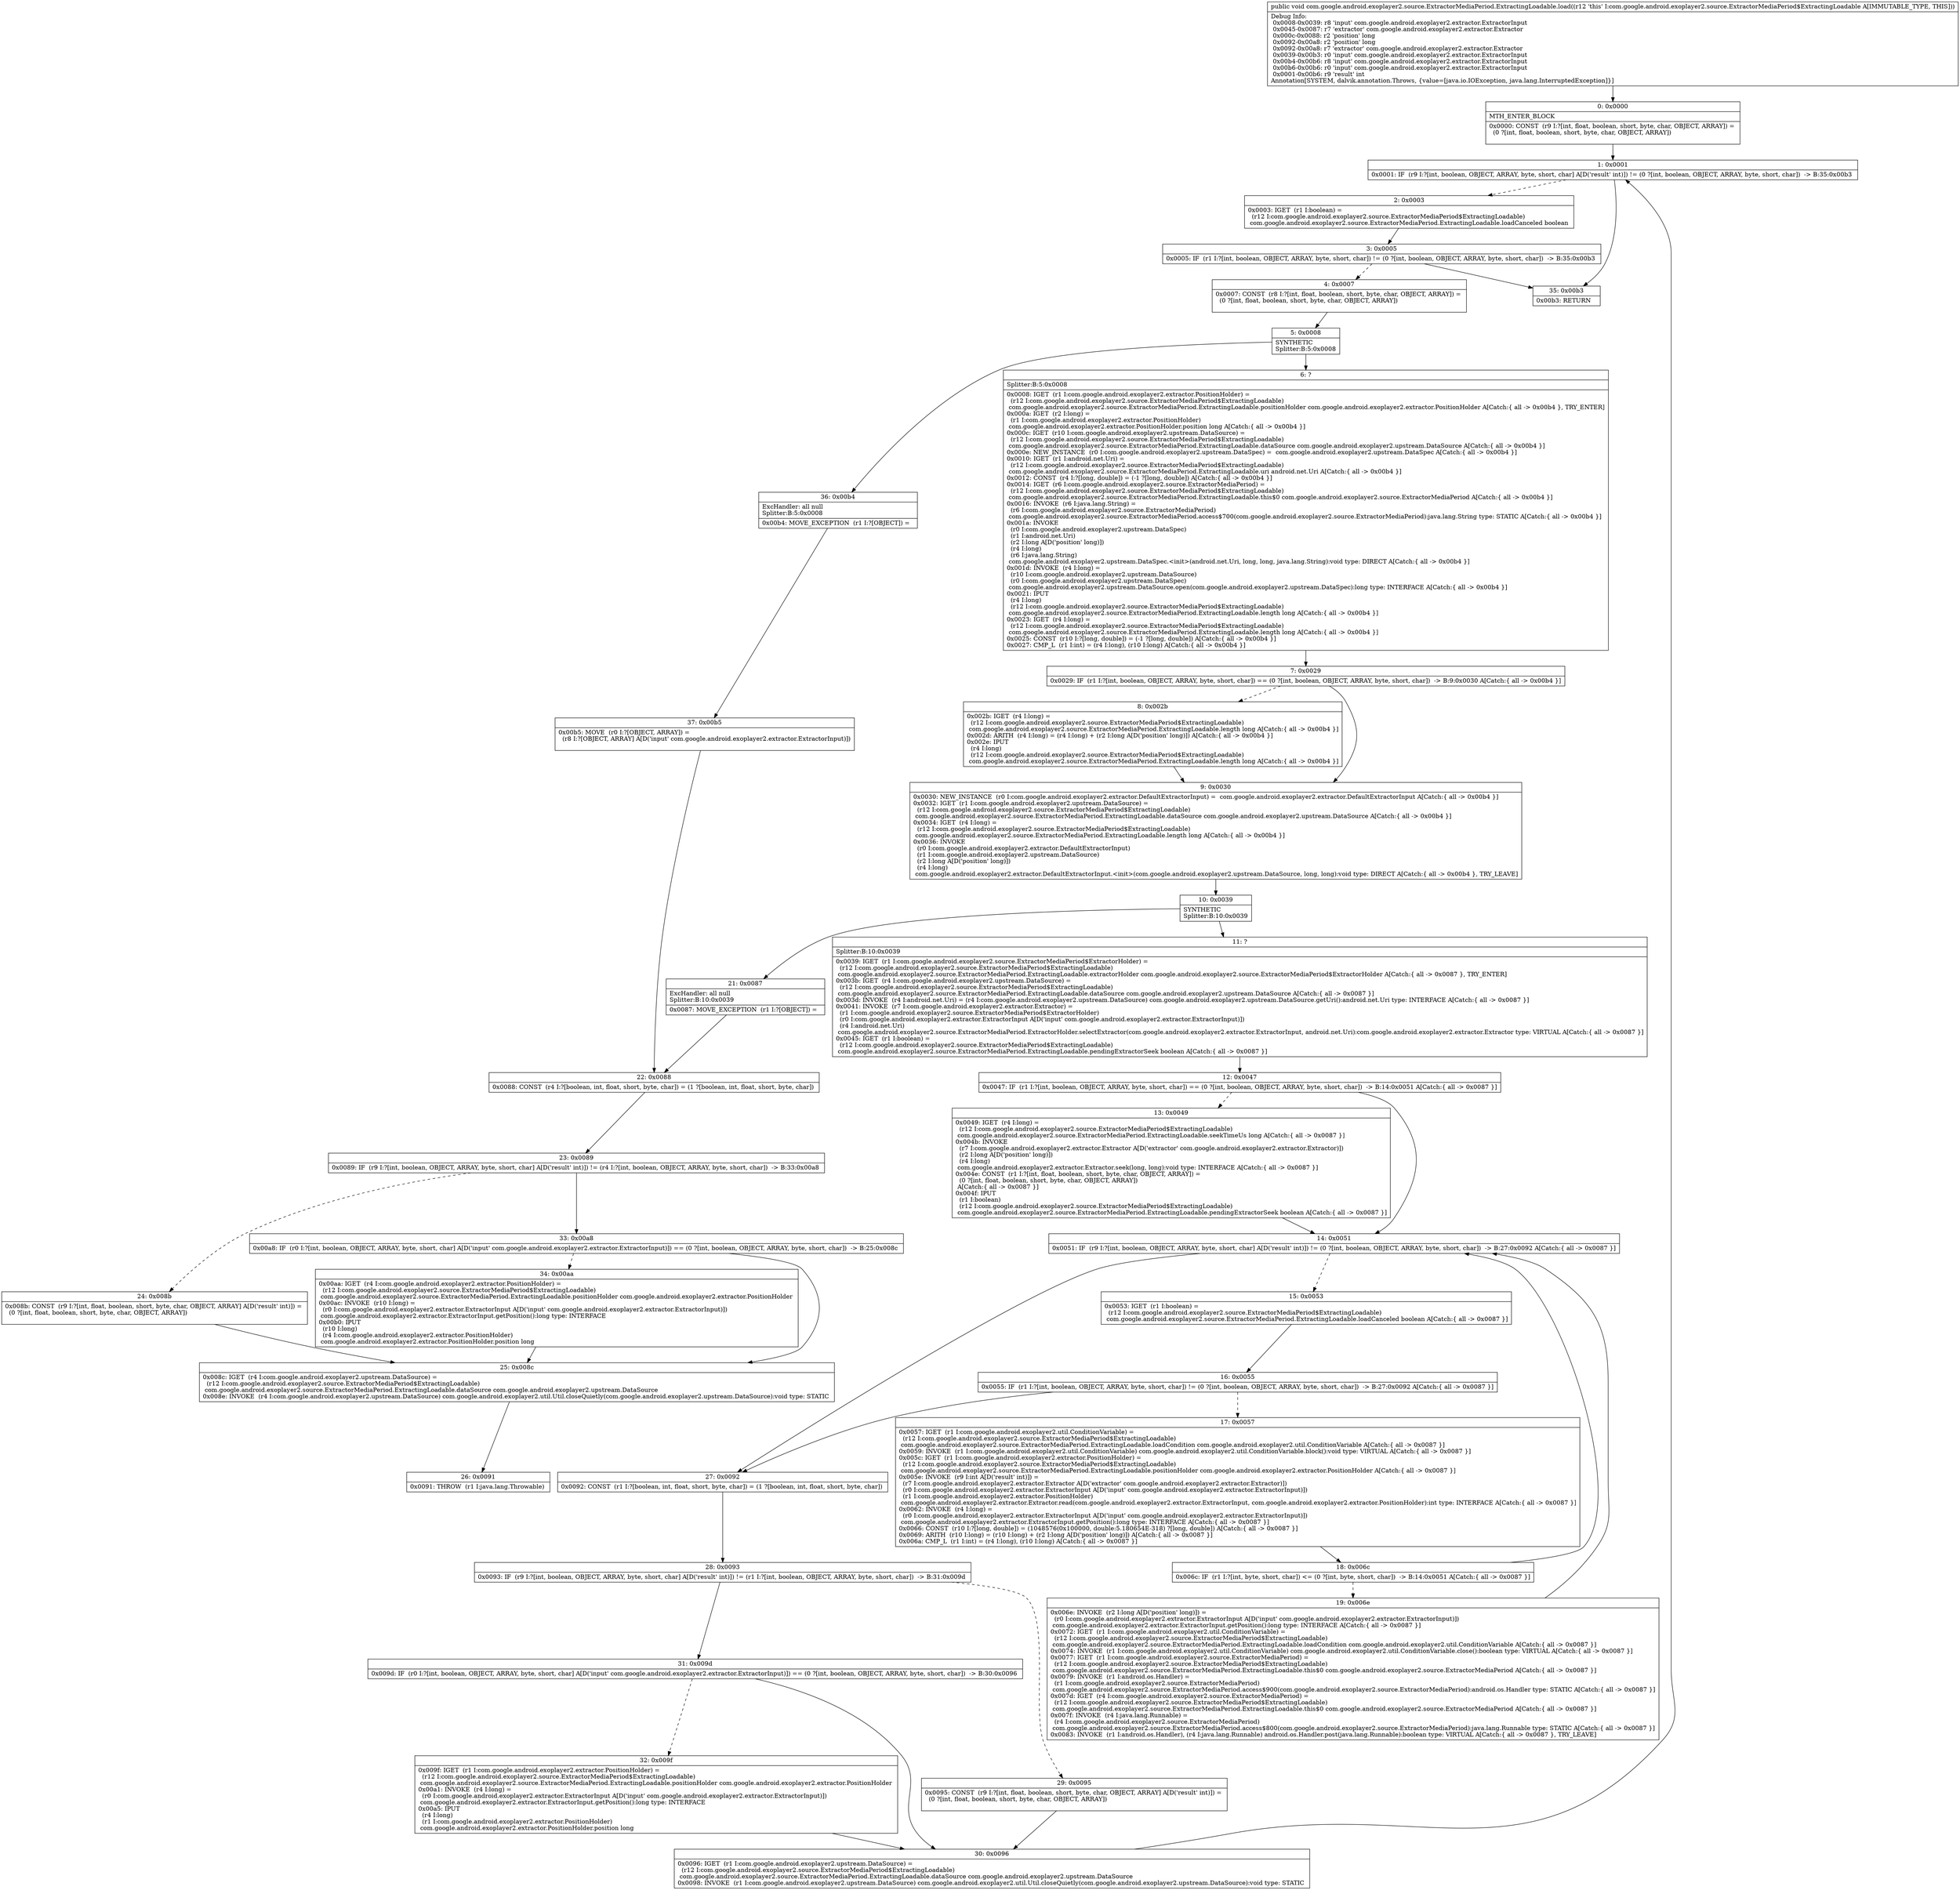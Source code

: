 digraph "CFG forcom.google.android.exoplayer2.source.ExtractorMediaPeriod.ExtractingLoadable.load()V" {
Node_0 [shape=record,label="{0\:\ 0x0000|MTH_ENTER_BLOCK\l|0x0000: CONST  (r9 I:?[int, float, boolean, short, byte, char, OBJECT, ARRAY]) = \l  (0 ?[int, float, boolean, short, byte, char, OBJECT, ARRAY])\l \l}"];
Node_1 [shape=record,label="{1\:\ 0x0001|0x0001: IF  (r9 I:?[int, boolean, OBJECT, ARRAY, byte, short, char] A[D('result' int)]) != (0 ?[int, boolean, OBJECT, ARRAY, byte, short, char])  \-\> B:35:0x00b3 \l}"];
Node_2 [shape=record,label="{2\:\ 0x0003|0x0003: IGET  (r1 I:boolean) = \l  (r12 I:com.google.android.exoplayer2.source.ExtractorMediaPeriod$ExtractingLoadable)\l com.google.android.exoplayer2.source.ExtractorMediaPeriod.ExtractingLoadable.loadCanceled boolean \l}"];
Node_3 [shape=record,label="{3\:\ 0x0005|0x0005: IF  (r1 I:?[int, boolean, OBJECT, ARRAY, byte, short, char]) != (0 ?[int, boolean, OBJECT, ARRAY, byte, short, char])  \-\> B:35:0x00b3 \l}"];
Node_4 [shape=record,label="{4\:\ 0x0007|0x0007: CONST  (r8 I:?[int, float, boolean, short, byte, char, OBJECT, ARRAY]) = \l  (0 ?[int, float, boolean, short, byte, char, OBJECT, ARRAY])\l \l}"];
Node_5 [shape=record,label="{5\:\ 0x0008|SYNTHETIC\lSplitter:B:5:0x0008\l}"];
Node_6 [shape=record,label="{6\:\ ?|Splitter:B:5:0x0008\l|0x0008: IGET  (r1 I:com.google.android.exoplayer2.extractor.PositionHolder) = \l  (r12 I:com.google.android.exoplayer2.source.ExtractorMediaPeriod$ExtractingLoadable)\l com.google.android.exoplayer2.source.ExtractorMediaPeriod.ExtractingLoadable.positionHolder com.google.android.exoplayer2.extractor.PositionHolder A[Catch:\{ all \-\> 0x00b4 \}, TRY_ENTER]\l0x000a: IGET  (r2 I:long) = \l  (r1 I:com.google.android.exoplayer2.extractor.PositionHolder)\l com.google.android.exoplayer2.extractor.PositionHolder.position long A[Catch:\{ all \-\> 0x00b4 \}]\l0x000c: IGET  (r10 I:com.google.android.exoplayer2.upstream.DataSource) = \l  (r12 I:com.google.android.exoplayer2.source.ExtractorMediaPeriod$ExtractingLoadable)\l com.google.android.exoplayer2.source.ExtractorMediaPeriod.ExtractingLoadable.dataSource com.google.android.exoplayer2.upstream.DataSource A[Catch:\{ all \-\> 0x00b4 \}]\l0x000e: NEW_INSTANCE  (r0 I:com.google.android.exoplayer2.upstream.DataSpec) =  com.google.android.exoplayer2.upstream.DataSpec A[Catch:\{ all \-\> 0x00b4 \}]\l0x0010: IGET  (r1 I:android.net.Uri) = \l  (r12 I:com.google.android.exoplayer2.source.ExtractorMediaPeriod$ExtractingLoadable)\l com.google.android.exoplayer2.source.ExtractorMediaPeriod.ExtractingLoadable.uri android.net.Uri A[Catch:\{ all \-\> 0x00b4 \}]\l0x0012: CONST  (r4 I:?[long, double]) = (\-1 ?[long, double]) A[Catch:\{ all \-\> 0x00b4 \}]\l0x0014: IGET  (r6 I:com.google.android.exoplayer2.source.ExtractorMediaPeriod) = \l  (r12 I:com.google.android.exoplayer2.source.ExtractorMediaPeriod$ExtractingLoadable)\l com.google.android.exoplayer2.source.ExtractorMediaPeriod.ExtractingLoadable.this$0 com.google.android.exoplayer2.source.ExtractorMediaPeriod A[Catch:\{ all \-\> 0x00b4 \}]\l0x0016: INVOKE  (r6 I:java.lang.String) = \l  (r6 I:com.google.android.exoplayer2.source.ExtractorMediaPeriod)\l com.google.android.exoplayer2.source.ExtractorMediaPeriod.access$700(com.google.android.exoplayer2.source.ExtractorMediaPeriod):java.lang.String type: STATIC A[Catch:\{ all \-\> 0x00b4 \}]\l0x001a: INVOKE  \l  (r0 I:com.google.android.exoplayer2.upstream.DataSpec)\l  (r1 I:android.net.Uri)\l  (r2 I:long A[D('position' long)])\l  (r4 I:long)\l  (r6 I:java.lang.String)\l com.google.android.exoplayer2.upstream.DataSpec.\<init\>(android.net.Uri, long, long, java.lang.String):void type: DIRECT A[Catch:\{ all \-\> 0x00b4 \}]\l0x001d: INVOKE  (r4 I:long) = \l  (r10 I:com.google.android.exoplayer2.upstream.DataSource)\l  (r0 I:com.google.android.exoplayer2.upstream.DataSpec)\l com.google.android.exoplayer2.upstream.DataSource.open(com.google.android.exoplayer2.upstream.DataSpec):long type: INTERFACE A[Catch:\{ all \-\> 0x00b4 \}]\l0x0021: IPUT  \l  (r4 I:long)\l  (r12 I:com.google.android.exoplayer2.source.ExtractorMediaPeriod$ExtractingLoadable)\l com.google.android.exoplayer2.source.ExtractorMediaPeriod.ExtractingLoadable.length long A[Catch:\{ all \-\> 0x00b4 \}]\l0x0023: IGET  (r4 I:long) = \l  (r12 I:com.google.android.exoplayer2.source.ExtractorMediaPeriod$ExtractingLoadable)\l com.google.android.exoplayer2.source.ExtractorMediaPeriod.ExtractingLoadable.length long A[Catch:\{ all \-\> 0x00b4 \}]\l0x0025: CONST  (r10 I:?[long, double]) = (\-1 ?[long, double]) A[Catch:\{ all \-\> 0x00b4 \}]\l0x0027: CMP_L  (r1 I:int) = (r4 I:long), (r10 I:long) A[Catch:\{ all \-\> 0x00b4 \}]\l}"];
Node_7 [shape=record,label="{7\:\ 0x0029|0x0029: IF  (r1 I:?[int, boolean, OBJECT, ARRAY, byte, short, char]) == (0 ?[int, boolean, OBJECT, ARRAY, byte, short, char])  \-\> B:9:0x0030 A[Catch:\{ all \-\> 0x00b4 \}]\l}"];
Node_8 [shape=record,label="{8\:\ 0x002b|0x002b: IGET  (r4 I:long) = \l  (r12 I:com.google.android.exoplayer2.source.ExtractorMediaPeriod$ExtractingLoadable)\l com.google.android.exoplayer2.source.ExtractorMediaPeriod.ExtractingLoadable.length long A[Catch:\{ all \-\> 0x00b4 \}]\l0x002d: ARITH  (r4 I:long) = (r4 I:long) + (r2 I:long A[D('position' long)]) A[Catch:\{ all \-\> 0x00b4 \}]\l0x002e: IPUT  \l  (r4 I:long)\l  (r12 I:com.google.android.exoplayer2.source.ExtractorMediaPeriod$ExtractingLoadable)\l com.google.android.exoplayer2.source.ExtractorMediaPeriod.ExtractingLoadable.length long A[Catch:\{ all \-\> 0x00b4 \}]\l}"];
Node_9 [shape=record,label="{9\:\ 0x0030|0x0030: NEW_INSTANCE  (r0 I:com.google.android.exoplayer2.extractor.DefaultExtractorInput) =  com.google.android.exoplayer2.extractor.DefaultExtractorInput A[Catch:\{ all \-\> 0x00b4 \}]\l0x0032: IGET  (r1 I:com.google.android.exoplayer2.upstream.DataSource) = \l  (r12 I:com.google.android.exoplayer2.source.ExtractorMediaPeriod$ExtractingLoadable)\l com.google.android.exoplayer2.source.ExtractorMediaPeriod.ExtractingLoadable.dataSource com.google.android.exoplayer2.upstream.DataSource A[Catch:\{ all \-\> 0x00b4 \}]\l0x0034: IGET  (r4 I:long) = \l  (r12 I:com.google.android.exoplayer2.source.ExtractorMediaPeriod$ExtractingLoadable)\l com.google.android.exoplayer2.source.ExtractorMediaPeriod.ExtractingLoadable.length long A[Catch:\{ all \-\> 0x00b4 \}]\l0x0036: INVOKE  \l  (r0 I:com.google.android.exoplayer2.extractor.DefaultExtractorInput)\l  (r1 I:com.google.android.exoplayer2.upstream.DataSource)\l  (r2 I:long A[D('position' long)])\l  (r4 I:long)\l com.google.android.exoplayer2.extractor.DefaultExtractorInput.\<init\>(com.google.android.exoplayer2.upstream.DataSource, long, long):void type: DIRECT A[Catch:\{ all \-\> 0x00b4 \}, TRY_LEAVE]\l}"];
Node_10 [shape=record,label="{10\:\ 0x0039|SYNTHETIC\lSplitter:B:10:0x0039\l}"];
Node_11 [shape=record,label="{11\:\ ?|Splitter:B:10:0x0039\l|0x0039: IGET  (r1 I:com.google.android.exoplayer2.source.ExtractorMediaPeriod$ExtractorHolder) = \l  (r12 I:com.google.android.exoplayer2.source.ExtractorMediaPeriod$ExtractingLoadable)\l com.google.android.exoplayer2.source.ExtractorMediaPeriod.ExtractingLoadable.extractorHolder com.google.android.exoplayer2.source.ExtractorMediaPeriod$ExtractorHolder A[Catch:\{ all \-\> 0x0087 \}, TRY_ENTER]\l0x003b: IGET  (r4 I:com.google.android.exoplayer2.upstream.DataSource) = \l  (r12 I:com.google.android.exoplayer2.source.ExtractorMediaPeriod$ExtractingLoadable)\l com.google.android.exoplayer2.source.ExtractorMediaPeriod.ExtractingLoadable.dataSource com.google.android.exoplayer2.upstream.DataSource A[Catch:\{ all \-\> 0x0087 \}]\l0x003d: INVOKE  (r4 I:android.net.Uri) = (r4 I:com.google.android.exoplayer2.upstream.DataSource) com.google.android.exoplayer2.upstream.DataSource.getUri():android.net.Uri type: INTERFACE A[Catch:\{ all \-\> 0x0087 \}]\l0x0041: INVOKE  (r7 I:com.google.android.exoplayer2.extractor.Extractor) = \l  (r1 I:com.google.android.exoplayer2.source.ExtractorMediaPeriod$ExtractorHolder)\l  (r0 I:com.google.android.exoplayer2.extractor.ExtractorInput A[D('input' com.google.android.exoplayer2.extractor.ExtractorInput)])\l  (r4 I:android.net.Uri)\l com.google.android.exoplayer2.source.ExtractorMediaPeriod.ExtractorHolder.selectExtractor(com.google.android.exoplayer2.extractor.ExtractorInput, android.net.Uri):com.google.android.exoplayer2.extractor.Extractor type: VIRTUAL A[Catch:\{ all \-\> 0x0087 \}]\l0x0045: IGET  (r1 I:boolean) = \l  (r12 I:com.google.android.exoplayer2.source.ExtractorMediaPeriod$ExtractingLoadable)\l com.google.android.exoplayer2.source.ExtractorMediaPeriod.ExtractingLoadable.pendingExtractorSeek boolean A[Catch:\{ all \-\> 0x0087 \}]\l}"];
Node_12 [shape=record,label="{12\:\ 0x0047|0x0047: IF  (r1 I:?[int, boolean, OBJECT, ARRAY, byte, short, char]) == (0 ?[int, boolean, OBJECT, ARRAY, byte, short, char])  \-\> B:14:0x0051 A[Catch:\{ all \-\> 0x0087 \}]\l}"];
Node_13 [shape=record,label="{13\:\ 0x0049|0x0049: IGET  (r4 I:long) = \l  (r12 I:com.google.android.exoplayer2.source.ExtractorMediaPeriod$ExtractingLoadable)\l com.google.android.exoplayer2.source.ExtractorMediaPeriod.ExtractingLoadable.seekTimeUs long A[Catch:\{ all \-\> 0x0087 \}]\l0x004b: INVOKE  \l  (r7 I:com.google.android.exoplayer2.extractor.Extractor A[D('extractor' com.google.android.exoplayer2.extractor.Extractor)])\l  (r2 I:long A[D('position' long)])\l  (r4 I:long)\l com.google.android.exoplayer2.extractor.Extractor.seek(long, long):void type: INTERFACE A[Catch:\{ all \-\> 0x0087 \}]\l0x004e: CONST  (r1 I:?[int, float, boolean, short, byte, char, OBJECT, ARRAY]) = \l  (0 ?[int, float, boolean, short, byte, char, OBJECT, ARRAY])\l A[Catch:\{ all \-\> 0x0087 \}]\l0x004f: IPUT  \l  (r1 I:boolean)\l  (r12 I:com.google.android.exoplayer2.source.ExtractorMediaPeriod$ExtractingLoadable)\l com.google.android.exoplayer2.source.ExtractorMediaPeriod.ExtractingLoadable.pendingExtractorSeek boolean A[Catch:\{ all \-\> 0x0087 \}]\l}"];
Node_14 [shape=record,label="{14\:\ 0x0051|0x0051: IF  (r9 I:?[int, boolean, OBJECT, ARRAY, byte, short, char] A[D('result' int)]) != (0 ?[int, boolean, OBJECT, ARRAY, byte, short, char])  \-\> B:27:0x0092 A[Catch:\{ all \-\> 0x0087 \}]\l}"];
Node_15 [shape=record,label="{15\:\ 0x0053|0x0053: IGET  (r1 I:boolean) = \l  (r12 I:com.google.android.exoplayer2.source.ExtractorMediaPeriod$ExtractingLoadable)\l com.google.android.exoplayer2.source.ExtractorMediaPeriod.ExtractingLoadable.loadCanceled boolean A[Catch:\{ all \-\> 0x0087 \}]\l}"];
Node_16 [shape=record,label="{16\:\ 0x0055|0x0055: IF  (r1 I:?[int, boolean, OBJECT, ARRAY, byte, short, char]) != (0 ?[int, boolean, OBJECT, ARRAY, byte, short, char])  \-\> B:27:0x0092 A[Catch:\{ all \-\> 0x0087 \}]\l}"];
Node_17 [shape=record,label="{17\:\ 0x0057|0x0057: IGET  (r1 I:com.google.android.exoplayer2.util.ConditionVariable) = \l  (r12 I:com.google.android.exoplayer2.source.ExtractorMediaPeriod$ExtractingLoadable)\l com.google.android.exoplayer2.source.ExtractorMediaPeriod.ExtractingLoadable.loadCondition com.google.android.exoplayer2.util.ConditionVariable A[Catch:\{ all \-\> 0x0087 \}]\l0x0059: INVOKE  (r1 I:com.google.android.exoplayer2.util.ConditionVariable) com.google.android.exoplayer2.util.ConditionVariable.block():void type: VIRTUAL A[Catch:\{ all \-\> 0x0087 \}]\l0x005c: IGET  (r1 I:com.google.android.exoplayer2.extractor.PositionHolder) = \l  (r12 I:com.google.android.exoplayer2.source.ExtractorMediaPeriod$ExtractingLoadable)\l com.google.android.exoplayer2.source.ExtractorMediaPeriod.ExtractingLoadable.positionHolder com.google.android.exoplayer2.extractor.PositionHolder A[Catch:\{ all \-\> 0x0087 \}]\l0x005e: INVOKE  (r9 I:int A[D('result' int)]) = \l  (r7 I:com.google.android.exoplayer2.extractor.Extractor A[D('extractor' com.google.android.exoplayer2.extractor.Extractor)])\l  (r0 I:com.google.android.exoplayer2.extractor.ExtractorInput A[D('input' com.google.android.exoplayer2.extractor.ExtractorInput)])\l  (r1 I:com.google.android.exoplayer2.extractor.PositionHolder)\l com.google.android.exoplayer2.extractor.Extractor.read(com.google.android.exoplayer2.extractor.ExtractorInput, com.google.android.exoplayer2.extractor.PositionHolder):int type: INTERFACE A[Catch:\{ all \-\> 0x0087 \}]\l0x0062: INVOKE  (r4 I:long) = \l  (r0 I:com.google.android.exoplayer2.extractor.ExtractorInput A[D('input' com.google.android.exoplayer2.extractor.ExtractorInput)])\l com.google.android.exoplayer2.extractor.ExtractorInput.getPosition():long type: INTERFACE A[Catch:\{ all \-\> 0x0087 \}]\l0x0066: CONST  (r10 I:?[long, double]) = (1048576(0x100000, double:5.180654E\-318) ?[long, double]) A[Catch:\{ all \-\> 0x0087 \}]\l0x0069: ARITH  (r10 I:long) = (r10 I:long) + (r2 I:long A[D('position' long)]) A[Catch:\{ all \-\> 0x0087 \}]\l0x006a: CMP_L  (r1 I:int) = (r4 I:long), (r10 I:long) A[Catch:\{ all \-\> 0x0087 \}]\l}"];
Node_18 [shape=record,label="{18\:\ 0x006c|0x006c: IF  (r1 I:?[int, byte, short, char]) \<= (0 ?[int, byte, short, char])  \-\> B:14:0x0051 A[Catch:\{ all \-\> 0x0087 \}]\l}"];
Node_19 [shape=record,label="{19\:\ 0x006e|0x006e: INVOKE  (r2 I:long A[D('position' long)]) = \l  (r0 I:com.google.android.exoplayer2.extractor.ExtractorInput A[D('input' com.google.android.exoplayer2.extractor.ExtractorInput)])\l com.google.android.exoplayer2.extractor.ExtractorInput.getPosition():long type: INTERFACE A[Catch:\{ all \-\> 0x0087 \}]\l0x0072: IGET  (r1 I:com.google.android.exoplayer2.util.ConditionVariable) = \l  (r12 I:com.google.android.exoplayer2.source.ExtractorMediaPeriod$ExtractingLoadable)\l com.google.android.exoplayer2.source.ExtractorMediaPeriod.ExtractingLoadable.loadCondition com.google.android.exoplayer2.util.ConditionVariable A[Catch:\{ all \-\> 0x0087 \}]\l0x0074: INVOKE  (r1 I:com.google.android.exoplayer2.util.ConditionVariable) com.google.android.exoplayer2.util.ConditionVariable.close():boolean type: VIRTUAL A[Catch:\{ all \-\> 0x0087 \}]\l0x0077: IGET  (r1 I:com.google.android.exoplayer2.source.ExtractorMediaPeriod) = \l  (r12 I:com.google.android.exoplayer2.source.ExtractorMediaPeriod$ExtractingLoadable)\l com.google.android.exoplayer2.source.ExtractorMediaPeriod.ExtractingLoadable.this$0 com.google.android.exoplayer2.source.ExtractorMediaPeriod A[Catch:\{ all \-\> 0x0087 \}]\l0x0079: INVOKE  (r1 I:android.os.Handler) = \l  (r1 I:com.google.android.exoplayer2.source.ExtractorMediaPeriod)\l com.google.android.exoplayer2.source.ExtractorMediaPeriod.access$900(com.google.android.exoplayer2.source.ExtractorMediaPeriod):android.os.Handler type: STATIC A[Catch:\{ all \-\> 0x0087 \}]\l0x007d: IGET  (r4 I:com.google.android.exoplayer2.source.ExtractorMediaPeriod) = \l  (r12 I:com.google.android.exoplayer2.source.ExtractorMediaPeriod$ExtractingLoadable)\l com.google.android.exoplayer2.source.ExtractorMediaPeriod.ExtractingLoadable.this$0 com.google.android.exoplayer2.source.ExtractorMediaPeriod A[Catch:\{ all \-\> 0x0087 \}]\l0x007f: INVOKE  (r4 I:java.lang.Runnable) = \l  (r4 I:com.google.android.exoplayer2.source.ExtractorMediaPeriod)\l com.google.android.exoplayer2.source.ExtractorMediaPeriod.access$800(com.google.android.exoplayer2.source.ExtractorMediaPeriod):java.lang.Runnable type: STATIC A[Catch:\{ all \-\> 0x0087 \}]\l0x0083: INVOKE  (r1 I:android.os.Handler), (r4 I:java.lang.Runnable) android.os.Handler.post(java.lang.Runnable):boolean type: VIRTUAL A[Catch:\{ all \-\> 0x0087 \}, TRY_LEAVE]\l}"];
Node_21 [shape=record,label="{21\:\ 0x0087|ExcHandler: all null\lSplitter:B:10:0x0039\l|0x0087: MOVE_EXCEPTION  (r1 I:?[OBJECT]) =  \l}"];
Node_22 [shape=record,label="{22\:\ 0x0088|0x0088: CONST  (r4 I:?[boolean, int, float, short, byte, char]) = (1 ?[boolean, int, float, short, byte, char]) \l}"];
Node_23 [shape=record,label="{23\:\ 0x0089|0x0089: IF  (r9 I:?[int, boolean, OBJECT, ARRAY, byte, short, char] A[D('result' int)]) != (r4 I:?[int, boolean, OBJECT, ARRAY, byte, short, char])  \-\> B:33:0x00a8 \l}"];
Node_24 [shape=record,label="{24\:\ 0x008b|0x008b: CONST  (r9 I:?[int, float, boolean, short, byte, char, OBJECT, ARRAY] A[D('result' int)]) = \l  (0 ?[int, float, boolean, short, byte, char, OBJECT, ARRAY])\l \l}"];
Node_25 [shape=record,label="{25\:\ 0x008c|0x008c: IGET  (r4 I:com.google.android.exoplayer2.upstream.DataSource) = \l  (r12 I:com.google.android.exoplayer2.source.ExtractorMediaPeriod$ExtractingLoadable)\l com.google.android.exoplayer2.source.ExtractorMediaPeriod.ExtractingLoadable.dataSource com.google.android.exoplayer2.upstream.DataSource \l0x008e: INVOKE  (r4 I:com.google.android.exoplayer2.upstream.DataSource) com.google.android.exoplayer2.util.Util.closeQuietly(com.google.android.exoplayer2.upstream.DataSource):void type: STATIC \l}"];
Node_26 [shape=record,label="{26\:\ 0x0091|0x0091: THROW  (r1 I:java.lang.Throwable) \l}"];
Node_27 [shape=record,label="{27\:\ 0x0092|0x0092: CONST  (r1 I:?[boolean, int, float, short, byte, char]) = (1 ?[boolean, int, float, short, byte, char]) \l}"];
Node_28 [shape=record,label="{28\:\ 0x0093|0x0093: IF  (r9 I:?[int, boolean, OBJECT, ARRAY, byte, short, char] A[D('result' int)]) != (r1 I:?[int, boolean, OBJECT, ARRAY, byte, short, char])  \-\> B:31:0x009d \l}"];
Node_29 [shape=record,label="{29\:\ 0x0095|0x0095: CONST  (r9 I:?[int, float, boolean, short, byte, char, OBJECT, ARRAY] A[D('result' int)]) = \l  (0 ?[int, float, boolean, short, byte, char, OBJECT, ARRAY])\l \l}"];
Node_30 [shape=record,label="{30\:\ 0x0096|0x0096: IGET  (r1 I:com.google.android.exoplayer2.upstream.DataSource) = \l  (r12 I:com.google.android.exoplayer2.source.ExtractorMediaPeriod$ExtractingLoadable)\l com.google.android.exoplayer2.source.ExtractorMediaPeriod.ExtractingLoadable.dataSource com.google.android.exoplayer2.upstream.DataSource \l0x0098: INVOKE  (r1 I:com.google.android.exoplayer2.upstream.DataSource) com.google.android.exoplayer2.util.Util.closeQuietly(com.google.android.exoplayer2.upstream.DataSource):void type: STATIC \l}"];
Node_31 [shape=record,label="{31\:\ 0x009d|0x009d: IF  (r0 I:?[int, boolean, OBJECT, ARRAY, byte, short, char] A[D('input' com.google.android.exoplayer2.extractor.ExtractorInput)]) == (0 ?[int, boolean, OBJECT, ARRAY, byte, short, char])  \-\> B:30:0x0096 \l}"];
Node_32 [shape=record,label="{32\:\ 0x009f|0x009f: IGET  (r1 I:com.google.android.exoplayer2.extractor.PositionHolder) = \l  (r12 I:com.google.android.exoplayer2.source.ExtractorMediaPeriod$ExtractingLoadable)\l com.google.android.exoplayer2.source.ExtractorMediaPeriod.ExtractingLoadable.positionHolder com.google.android.exoplayer2.extractor.PositionHolder \l0x00a1: INVOKE  (r4 I:long) = \l  (r0 I:com.google.android.exoplayer2.extractor.ExtractorInput A[D('input' com.google.android.exoplayer2.extractor.ExtractorInput)])\l com.google.android.exoplayer2.extractor.ExtractorInput.getPosition():long type: INTERFACE \l0x00a5: IPUT  \l  (r4 I:long)\l  (r1 I:com.google.android.exoplayer2.extractor.PositionHolder)\l com.google.android.exoplayer2.extractor.PositionHolder.position long \l}"];
Node_33 [shape=record,label="{33\:\ 0x00a8|0x00a8: IF  (r0 I:?[int, boolean, OBJECT, ARRAY, byte, short, char] A[D('input' com.google.android.exoplayer2.extractor.ExtractorInput)]) == (0 ?[int, boolean, OBJECT, ARRAY, byte, short, char])  \-\> B:25:0x008c \l}"];
Node_34 [shape=record,label="{34\:\ 0x00aa|0x00aa: IGET  (r4 I:com.google.android.exoplayer2.extractor.PositionHolder) = \l  (r12 I:com.google.android.exoplayer2.source.ExtractorMediaPeriod$ExtractingLoadable)\l com.google.android.exoplayer2.source.ExtractorMediaPeriod.ExtractingLoadable.positionHolder com.google.android.exoplayer2.extractor.PositionHolder \l0x00ac: INVOKE  (r10 I:long) = \l  (r0 I:com.google.android.exoplayer2.extractor.ExtractorInput A[D('input' com.google.android.exoplayer2.extractor.ExtractorInput)])\l com.google.android.exoplayer2.extractor.ExtractorInput.getPosition():long type: INTERFACE \l0x00b0: IPUT  \l  (r10 I:long)\l  (r4 I:com.google.android.exoplayer2.extractor.PositionHolder)\l com.google.android.exoplayer2.extractor.PositionHolder.position long \l}"];
Node_35 [shape=record,label="{35\:\ 0x00b3|0x00b3: RETURN   \l}"];
Node_36 [shape=record,label="{36\:\ 0x00b4|ExcHandler: all null\lSplitter:B:5:0x0008\l|0x00b4: MOVE_EXCEPTION  (r1 I:?[OBJECT]) =  \l}"];
Node_37 [shape=record,label="{37\:\ 0x00b5|0x00b5: MOVE  (r0 I:?[OBJECT, ARRAY]) = \l  (r8 I:?[OBJECT, ARRAY] A[D('input' com.google.android.exoplayer2.extractor.ExtractorInput)])\l \l}"];
MethodNode[shape=record,label="{public void com.google.android.exoplayer2.source.ExtractorMediaPeriod.ExtractingLoadable.load((r12 'this' I:com.google.android.exoplayer2.source.ExtractorMediaPeriod$ExtractingLoadable A[IMMUTABLE_TYPE, THIS]))  | Debug Info:\l  0x0008\-0x0039: r8 'input' com.google.android.exoplayer2.extractor.ExtractorInput\l  0x0045\-0x0087: r7 'extractor' com.google.android.exoplayer2.extractor.Extractor\l  0x000c\-0x0088: r2 'position' long\l  0x0092\-0x00a8: r2 'position' long\l  0x0092\-0x00a8: r7 'extractor' com.google.android.exoplayer2.extractor.Extractor\l  0x0039\-0x00b3: r0 'input' com.google.android.exoplayer2.extractor.ExtractorInput\l  0x00b4\-0x00b6: r8 'input' com.google.android.exoplayer2.extractor.ExtractorInput\l  0x00b6\-0x00b6: r0 'input' com.google.android.exoplayer2.extractor.ExtractorInput\l  0x0001\-0x00b6: r9 'result' int\lAnnotation[SYSTEM, dalvik.annotation.Throws, \{value=[java.io.IOException, java.lang.InterruptedException]\}]\l}"];
MethodNode -> Node_0;
Node_0 -> Node_1;
Node_1 -> Node_2[style=dashed];
Node_1 -> Node_35;
Node_2 -> Node_3;
Node_3 -> Node_4[style=dashed];
Node_3 -> Node_35;
Node_4 -> Node_5;
Node_5 -> Node_6;
Node_5 -> Node_36;
Node_6 -> Node_7;
Node_7 -> Node_8[style=dashed];
Node_7 -> Node_9;
Node_8 -> Node_9;
Node_9 -> Node_10;
Node_10 -> Node_11;
Node_10 -> Node_21;
Node_11 -> Node_12;
Node_12 -> Node_13[style=dashed];
Node_12 -> Node_14;
Node_13 -> Node_14;
Node_14 -> Node_15[style=dashed];
Node_14 -> Node_27;
Node_15 -> Node_16;
Node_16 -> Node_17[style=dashed];
Node_16 -> Node_27;
Node_17 -> Node_18;
Node_18 -> Node_14;
Node_18 -> Node_19[style=dashed];
Node_19 -> Node_14;
Node_21 -> Node_22;
Node_22 -> Node_23;
Node_23 -> Node_24[style=dashed];
Node_23 -> Node_33;
Node_24 -> Node_25;
Node_25 -> Node_26;
Node_27 -> Node_28;
Node_28 -> Node_29[style=dashed];
Node_28 -> Node_31;
Node_29 -> Node_30;
Node_30 -> Node_1;
Node_31 -> Node_30;
Node_31 -> Node_32[style=dashed];
Node_32 -> Node_30;
Node_33 -> Node_25;
Node_33 -> Node_34[style=dashed];
Node_34 -> Node_25;
Node_36 -> Node_37;
Node_37 -> Node_22;
}

